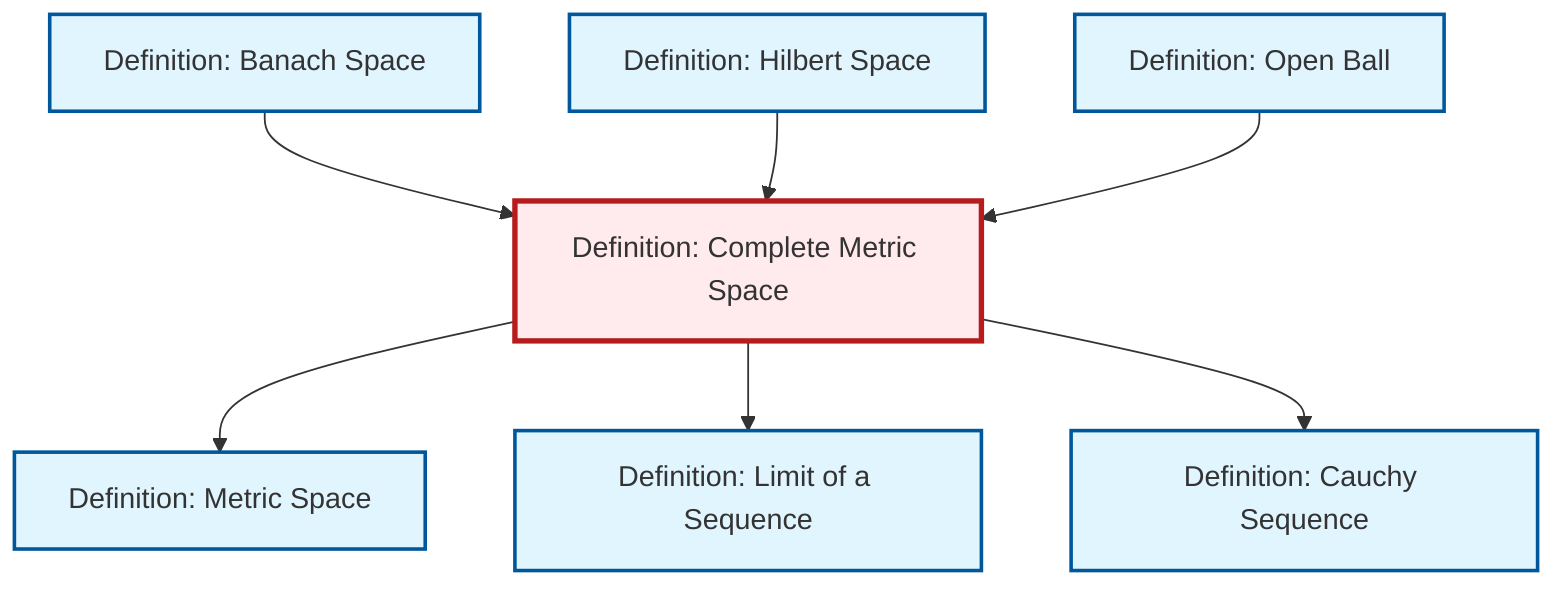 graph TD
    classDef definition fill:#e1f5fe,stroke:#01579b,stroke-width:2px
    classDef theorem fill:#f3e5f5,stroke:#4a148c,stroke-width:2px
    classDef axiom fill:#fff3e0,stroke:#e65100,stroke-width:2px
    classDef example fill:#e8f5e9,stroke:#1b5e20,stroke-width:2px
    classDef current fill:#ffebee,stroke:#b71c1c,stroke-width:3px
    def-cauchy-sequence["Definition: Cauchy Sequence"]:::definition
    def-hilbert-space["Definition: Hilbert Space"]:::definition
    def-limit["Definition: Limit of a Sequence"]:::definition
    def-banach-space["Definition: Banach Space"]:::definition
    def-complete-metric-space["Definition: Complete Metric Space"]:::definition
    def-open-ball["Definition: Open Ball"]:::definition
    def-metric-space["Definition: Metric Space"]:::definition
    def-complete-metric-space --> def-metric-space
    def-complete-metric-space --> def-limit
    def-banach-space --> def-complete-metric-space
    def-hilbert-space --> def-complete-metric-space
    def-open-ball --> def-complete-metric-space
    def-complete-metric-space --> def-cauchy-sequence
    class def-complete-metric-space current